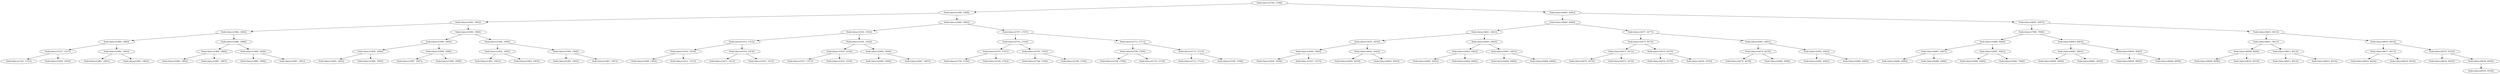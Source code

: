 digraph G{
1487628642 [label="Node{data=[2769, 2769]}"]
1487628642 -> 922187097
922187097 [label="Node{data=[1908, 1908]}"]
922187097 -> 315697490
315697490 [label="Node{data=[1892, 1892]}"]
315697490 -> 1724077414
1724077414 [label="Node{data=[1884, 1884]}"]
1724077414 -> 1705033893
1705033893 [label="Node{data=[1880, 1880]}"]
1705033893 -> 1752186101
1752186101 [label="Node{data=[1527, 1527]}"]
1752186101 -> 1936724752
1936724752 [label="Node{data=[1101, 1101]}"]
1752186101 -> 258211965
258211965 [label="Node{data=[1854, 1854]}"]
1705033893 -> 1814191324
1814191324 [label="Node{data=[1882, 1882]}"]
1814191324 -> 89936441
89936441 [label="Node{data=[1881, 1881]}"]
1814191324 -> 1992767761
1992767761 [label="Node{data=[1883, 1883]}"]
1724077414 -> 1494198364
1494198364 [label="Node{data=[1888, 1888]}"]
1494198364 -> 666229533
666229533 [label="Node{data=[1886, 1886]}"]
666229533 -> 1075808328
1075808328 [label="Node{data=[1885, 1885]}"]
666229533 -> 266288875
266288875 [label="Node{data=[1887, 1887]}"]
1494198364 -> 733358596
733358596 [label="Node{data=[1890, 1890]}"]
733358596 -> 575824220
575824220 [label="Node{data=[1889, 1889]}"]
733358596 -> 515109014
515109014 [label="Node{data=[1891, 1891]}"]
315697490 -> 1760406989
1760406989 [label="Node{data=[1900, 1900]}"]
1760406989 -> 1913740510
1913740510 [label="Node{data=[1896, 1896]}"]
1913740510 -> 1140366145
1140366145 [label="Node{data=[1894, 1894]}"]
1140366145 -> 1120855272
1120855272 [label="Node{data=[1893, 1893]}"]
1140366145 -> 1204333241
1204333241 [label="Node{data=[1895, 1895]}"]
1913740510 -> 1061677362
1061677362 [label="Node{data=[1898, 1898]}"]
1061677362 -> 954355464
954355464 [label="Node{data=[1897, 1897]}"]
1061677362 -> 222168408
222168408 [label="Node{data=[1899, 1899]}"]
1760406989 -> 253885220
253885220 [label="Node{data=[1904, 1904]}"]
253885220 -> 263167371
263167371 [label="Node{data=[1902, 1902]}"]
263167371 -> 622791033
622791033 [label="Node{data=[1901, 1901]}"]
263167371 -> 1492573255
1492573255 [label="Node{data=[1903, 1903]}"]
253885220 -> 1485759654
1485759654 [label="Node{data=[1906, 1906]}"]
1485759654 -> 733899257
733899257 [label="Node{data=[1905, 1905]}"]
1485759654 -> 1983379766
1983379766 [label="Node{data=[1907, 1907]}"]
922187097 -> 407705427
407705427 [label="Node{data=[2684, 2684]}"]
407705427 -> 935951144
935951144 [label="Node{data=[1916, 1916]}"]
935951144 -> 1876966793
1876966793 [label="Node{data=[1912, 1912]}"]
1876966793 -> 643270410
643270410 [label="Node{data=[1910, 1910]}"]
643270410 -> 1448147740
1448147740 [label="Node{data=[1909, 1909]}"]
643270410 -> 717015749
717015749 [label="Node{data=[1911, 1911]}"]
1876966793 -> 1155446382
1155446382 [label="Node{data=[1914, 1914]}"]
1155446382 -> 1579877928
1579877928 [label="Node{data=[1913, 1913]}"]
1155446382 -> 267554538
267554538 [label="Node{data=[1915, 1915]}"]
935951144 -> 1138005811
1138005811 [label="Node{data=[1920, 1920]}"]
1138005811 -> 1913140449
1913140449 [label="Node{data=[1918, 1918]}"]
1913140449 -> 1955886798
1955886798 [label="Node{data=[1917, 1917]}"]
1913140449 -> 1862935400
1862935400 [label="Node{data=[1919, 1919]}"]
1138005811 -> 142625973
142625973 [label="Node{data=[2604, 2604]}"]
142625973 -> 1000132216
1000132216 [label="Node{data=[2400, 2400]}"]
142625973 -> 1818881475
1818881475 [label="Node{data=[2667, 2667]}"]
407705427 -> 1380352581
1380352581 [label="Node{data=[2707, 2707]}"]
1380352581 -> 1479121244
1479121244 [label="Node{data=[2703, 2703]}"]
1479121244 -> 85685039
85685039 [label="Node{data=[2701, 2701]}"]
85685039 -> 650088890
650088890 [label="Node{data=[2700, 2700]}"]
85685039 -> 1074621314
1074621314 [label="Node{data=[2702, 2702]}"]
1479121244 -> 1425729958
1425729958 [label="Node{data=[2705, 2705]}"]
1425729958 -> 170293789
170293789 [label="Node{data=[2704, 2704]}"]
1425729958 -> 1355684002
1355684002 [label="Node{data=[2706, 2706]}"]
1380352581 -> 2067019842
2067019842 [label="Node{data=[2711, 2711]}"]
2067019842 -> 2021673307
2021673307 [label="Node{data=[2709, 2709]}"]
2021673307 -> 1104097988
1104097988 [label="Node{data=[2708, 2708]}"]
2021673307 -> 1642346839
1642346839 [label="Node{data=[2710, 2710]}"]
2067019842 -> 994634497
994634497 [label="Node{data=[2713, 2713]}"]
994634497 -> 1098430370
1098430370 [label="Node{data=[2712, 2712]}"]
994634497 -> 2031739995
2031739995 [label="Node{data=[2768, 2768]}"]
1487628642 -> 964121774
964121774 [label="Node{data=[4485, 4485]}"]
964121774 -> 1159442530
1159442530 [label="Node{data=[4469, 4469]}"]
1159442530 -> 1104857796
1104857796 [label="Node{data=[4461, 4461]}"]
1104857796 -> 2010633624
2010633624 [label="Node{data=[3635, 3635]}"]
2010633624 -> 1946566120
1946566120 [label="Node{data=[3000, 3000]}"]
1946566120 -> 1820728234
1820728234 [label="Node{data=[2928, 2928]}"]
1946566120 -> 2065522708
2065522708 [label="Node{data=[3357, 3357]}"]
2010633624 -> 841945594
841945594 [label="Node{data=[4042, 4042]}"]
841945594 -> 1996722986
1996722986 [label="Node{data=[3659, 3659]}"]
841945594 -> 730107179
730107179 [label="Node{data=[4043, 4043]}"]
1104857796 -> 998851983
998851983 [label="Node{data=[4465, 4465]}"]
998851983 -> 1910715333
1910715333 [label="Node{data=[4463, 4463]}"]
1910715333 -> 437412880
437412880 [label="Node{data=[4462, 4462]}"]
1910715333 -> 359686060
359686060 [label="Node{data=[4464, 4464]}"]
998851983 -> 1680135600
1680135600 [label="Node{data=[4467, 4467]}"]
1680135600 -> 204586986
204586986 [label="Node{data=[4466, 4466]}"]
1680135600 -> 92956824
92956824 [label="Node{data=[4468, 4468]}"]
1159442530 -> 303090362
303090362 [label="Node{data=[4477, 4477]}"]
303090362 -> 1356530717
1356530717 [label="Node{data=[4473, 4473]}"]
1356530717 -> 1368669955
1368669955 [label="Node{data=[4471, 4471]}"]
1368669955 -> 126636801
126636801 [label="Node{data=[4470, 4470]}"]
1368669955 -> 333257808
333257808 [label="Node{data=[4472, 4472]}"]
1356530717 -> 456006106
456006106 [label="Node{data=[4475, 4475]}"]
456006106 -> 1806844315
1806844315 [label="Node{data=[4474, 4474]}"]
456006106 -> 239272887
239272887 [label="Node{data=[4476, 4476]}"]
303090362 -> 1963438515
1963438515 [label="Node{data=[4481, 4481]}"]
1963438515 -> 504137216
504137216 [label="Node{data=[4479, 4479]}"]
504137216 -> 1733010115
1733010115 [label="Node{data=[4478, 4478]}"]
504137216 -> 1904433958
1904433958 [label="Node{data=[4480, 4480]}"]
1963438515 -> 969012876
969012876 [label="Node{data=[4483, 4483]}"]
969012876 -> 1132944178
1132944178 [label="Node{data=[4482, 4482]}"]
969012876 -> 2036376635
2036376635 [label="Node{data=[4484, 4484]}"]
964121774 -> 307337818
307337818 [label="Node{data=[8007, 8007]}"]
307337818 -> 613579530
613579530 [label="Node{data=[7999, 7999]}"]
613579530 -> 1563818593
1563818593 [label="Node{data=[4489, 4489]}"]
1563818593 -> 554224768
554224768 [label="Node{data=[4487, 4487]}"]
554224768 -> 1058341297
1058341297 [label="Node{data=[4486, 4486]}"]
554224768 -> 141064050
141064050 [label="Node{data=[4488, 4488]}"]
1563818593 -> 2054976236
2054976236 [label="Node{data=[4491, 4491]}"]
2054976236 -> 494394863
494394863 [label="Node{data=[4490, 4490]}"]
2054976236 -> 175656825
175656825 [label="Node{data=[7946, 7946]}"]
613579530 -> 1096841891
1096841891 [label="Node{data=[8003, 8003]}"]
1096841891 -> 1477614449
1477614449 [label="Node{data=[8001, 8001]}"]
1477614449 -> 2066328889
2066328889 [label="Node{data=[8000, 8000]}"]
1477614449 -> 870463138
870463138 [label="Node{data=[8002, 8002]}"]
1096841891 -> 1905649439
1905649439 [label="Node{data=[8005, 8005]}"]
1905649439 -> 1032856399
1032856399 [label="Node{data=[8004, 8004]}"]
1905649439 -> 191234465
191234465 [label="Node{data=[8006, 8006]}"]
307337818 -> 689135945
689135945 [label="Node{data=[8015, 8015]}"]
689135945 -> 2011219563
2011219563 [label="Node{data=[8011, 8011]}"]
2011219563 -> 1272318339
1272318339 [label="Node{data=[8009, 8009]}"]
1272318339 -> 1879466577
1879466577 [label="Node{data=[8008, 8008]}"]
1272318339 -> 1110264881
1110264881 [label="Node{data=[8010, 8010]}"]
2011219563 -> 856627585
856627585 [label="Node{data=[8013, 8013]}"]
856627585 -> 1215206514
1215206514 [label="Node{data=[8012, 8012]}"]
856627585 -> 196703172
196703172 [label="Node{data=[8014, 8014]}"]
689135945 -> 593361478
593361478 [label="Node{data=[8019, 8019]}"]
593361478 -> 1758805181
1758805181 [label="Node{data=[8017, 8017]}"]
1758805181 -> 1420093649
1420093649 [label="Node{data=[8016, 8016]}"]
1758805181 -> 339973842
339973842 [label="Node{data=[8018, 8018]}"]
593361478 -> 1484833238
1484833238 [label="Node{data=[8355, 8355]}"]
1484833238 -> 435240623
435240623 [label="Node{data=[8020, 8020]}"]
1484833238 -> 1784721184
1784721184 [label="Node{data=[8436, 8436]}"]
1784721184 -> 1646084536
1646084536 [label="Node{data=[8559, 8559]}"]
}